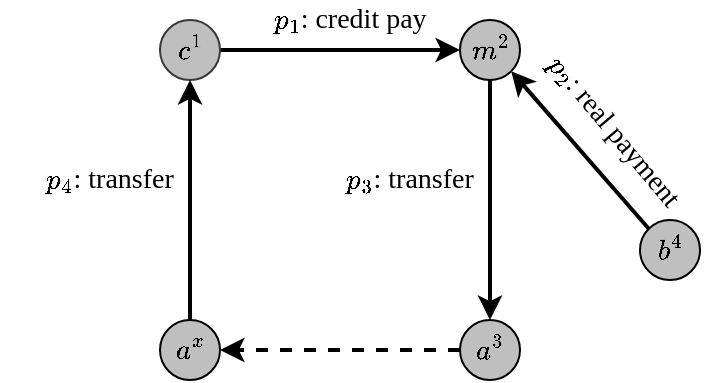 <mxfile version="22.0.8" type="github">
  <diagram name="第 1 页" id="NxxLxvkonkIjWXoWg4iE">
    <mxGraphModel dx="1434" dy="796" grid="1" gridSize="10" guides="1" tooltips="1" connect="1" arrows="1" fold="1" page="1" pageScale="1" pageWidth="1169" pageHeight="1654" math="1" shadow="0">
      <root>
        <mxCell id="0" />
        <mxCell id="1" parent="0" />
        <mxCell id="xcafSMvCiAunP4aGxiWd-6" style="edgeStyle=orthogonalEdgeStyle;rounded=0;orthogonalLoop=1;jettySize=auto;html=1;exitX=1;exitY=0.5;exitDx=0;exitDy=0;entryX=0;entryY=0.5;entryDx=0;entryDy=0;strokeWidth=2;" edge="1" parent="1" source="xcafSMvCiAunP4aGxiWd-1" target="xcafSMvCiAunP4aGxiWd-2">
          <mxGeometry relative="1" as="geometry" />
        </mxCell>
        <mxCell id="xcafSMvCiAunP4aGxiWd-1" value="$$c^1$$" style="ellipse;whiteSpace=wrap;html=1;aspect=fixed;fillColor=#bfbfbf;strokeColor=#36393d;" vertex="1" parent="1">
          <mxGeometry x="100" y="130" width="30" height="30" as="geometry" />
        </mxCell>
        <mxCell id="xcafSMvCiAunP4aGxiWd-7" style="edgeStyle=orthogonalEdgeStyle;rounded=0;orthogonalLoop=1;jettySize=auto;html=1;exitX=0.5;exitY=1;exitDx=0;exitDy=0;entryX=0.5;entryY=0;entryDx=0;entryDy=0;strokeWidth=2;" edge="1" parent="1" source="xcafSMvCiAunP4aGxiWd-2" target="xcafSMvCiAunP4aGxiWd-4">
          <mxGeometry relative="1" as="geometry" />
        </mxCell>
        <mxCell id="xcafSMvCiAunP4aGxiWd-2" value="$$m^2$$" style="ellipse;whiteSpace=wrap;html=1;aspect=fixed;fillColor=#bfbfbf;" vertex="1" parent="1">
          <mxGeometry x="250" y="130" width="30" height="30" as="geometry" />
        </mxCell>
        <mxCell id="xcafSMvCiAunP4aGxiWd-8" style="edgeStyle=orthogonalEdgeStyle;rounded=0;orthogonalLoop=1;jettySize=auto;html=1;exitX=0.5;exitY=0;exitDx=0;exitDy=0;entryX=0.5;entryY=1;entryDx=0;entryDy=0;strokeWidth=2;" edge="1" parent="1" source="xcafSMvCiAunP4aGxiWd-3" target="xcafSMvCiAunP4aGxiWd-1">
          <mxGeometry relative="1" as="geometry" />
        </mxCell>
        <mxCell id="xcafSMvCiAunP4aGxiWd-3" value="$$a^x$$" style="ellipse;whiteSpace=wrap;html=1;aspect=fixed;fillColor=#bfbfbf;" vertex="1" parent="1">
          <mxGeometry x="100" y="280" width="30" height="30" as="geometry" />
        </mxCell>
        <mxCell id="xcafSMvCiAunP4aGxiWd-9" style="edgeStyle=orthogonalEdgeStyle;rounded=0;orthogonalLoop=1;jettySize=auto;html=1;exitX=0;exitY=0.5;exitDx=0;exitDy=0;entryX=1;entryY=0.5;entryDx=0;entryDy=0;strokeWidth=2;dashed=1;" edge="1" parent="1" source="xcafSMvCiAunP4aGxiWd-4" target="xcafSMvCiAunP4aGxiWd-3">
          <mxGeometry relative="1" as="geometry" />
        </mxCell>
        <mxCell id="xcafSMvCiAunP4aGxiWd-4" value="$$a^3$$" style="ellipse;whiteSpace=wrap;html=1;aspect=fixed;fillColor=#bfbfbf;" vertex="1" parent="1">
          <mxGeometry x="250" y="280" width="30" height="30" as="geometry" />
        </mxCell>
        <mxCell id="xcafSMvCiAunP4aGxiWd-11" style="rounded=0;orthogonalLoop=1;jettySize=auto;html=1;exitX=0;exitY=0;exitDx=0;exitDy=0;entryX=1;entryY=1;entryDx=0;entryDy=0;strokeWidth=2;" edge="1" parent="1" source="xcafSMvCiAunP4aGxiWd-5" target="xcafSMvCiAunP4aGxiWd-2">
          <mxGeometry relative="1" as="geometry" />
        </mxCell>
        <mxCell id="xcafSMvCiAunP4aGxiWd-5" value="$$b^4$$" style="ellipse;whiteSpace=wrap;html=1;aspect=fixed;fillColor=#bfbfbf;" vertex="1" parent="1">
          <mxGeometry x="340" y="230" width="30" height="30" as="geometry" />
        </mxCell>
        <mxCell id="xcafSMvCiAunP4aGxiWd-16" value="\(p_1\): credit pay" style="text;html=1;strokeColor=none;fillColor=none;align=center;verticalAlign=middle;whiteSpace=wrap;rounded=0;fontFamily=Times New Roman;fontSize=14;" vertex="1" parent="1">
          <mxGeometry x="140" y="120" width="110" height="20" as="geometry" />
        </mxCell>
        <mxCell id="xcafSMvCiAunP4aGxiWd-20" value="\(p_2\): real payment" style="text;html=1;strokeColor=none;fillColor=none;align=center;verticalAlign=middle;whiteSpace=wrap;rounded=0;fontFamily=Times New Roman;fontSize=14;rotation=50;" vertex="1" parent="1">
          <mxGeometry x="272" y="176" width="110" height="20" as="geometry" />
        </mxCell>
        <mxCell id="xcafSMvCiAunP4aGxiWd-23" value="\(p_3\): transfer" style="text;html=1;strokeColor=none;fillColor=none;align=center;verticalAlign=middle;whiteSpace=wrap;rounded=0;fontFamily=Times New Roman;fontSize=14;rotation=0;" vertex="1" parent="1">
          <mxGeometry x="170" y="200" width="110" height="20" as="geometry" />
        </mxCell>
        <mxCell id="xcafSMvCiAunP4aGxiWd-25" value="\(p_4\): transfer" style="text;html=1;strokeColor=none;fillColor=none;align=center;verticalAlign=middle;whiteSpace=wrap;rounded=0;fontFamily=Times New Roman;fontSize=14;rotation=0;" vertex="1" parent="1">
          <mxGeometry x="20" y="200" width="110" height="20" as="geometry" />
        </mxCell>
      </root>
    </mxGraphModel>
  </diagram>
</mxfile>
